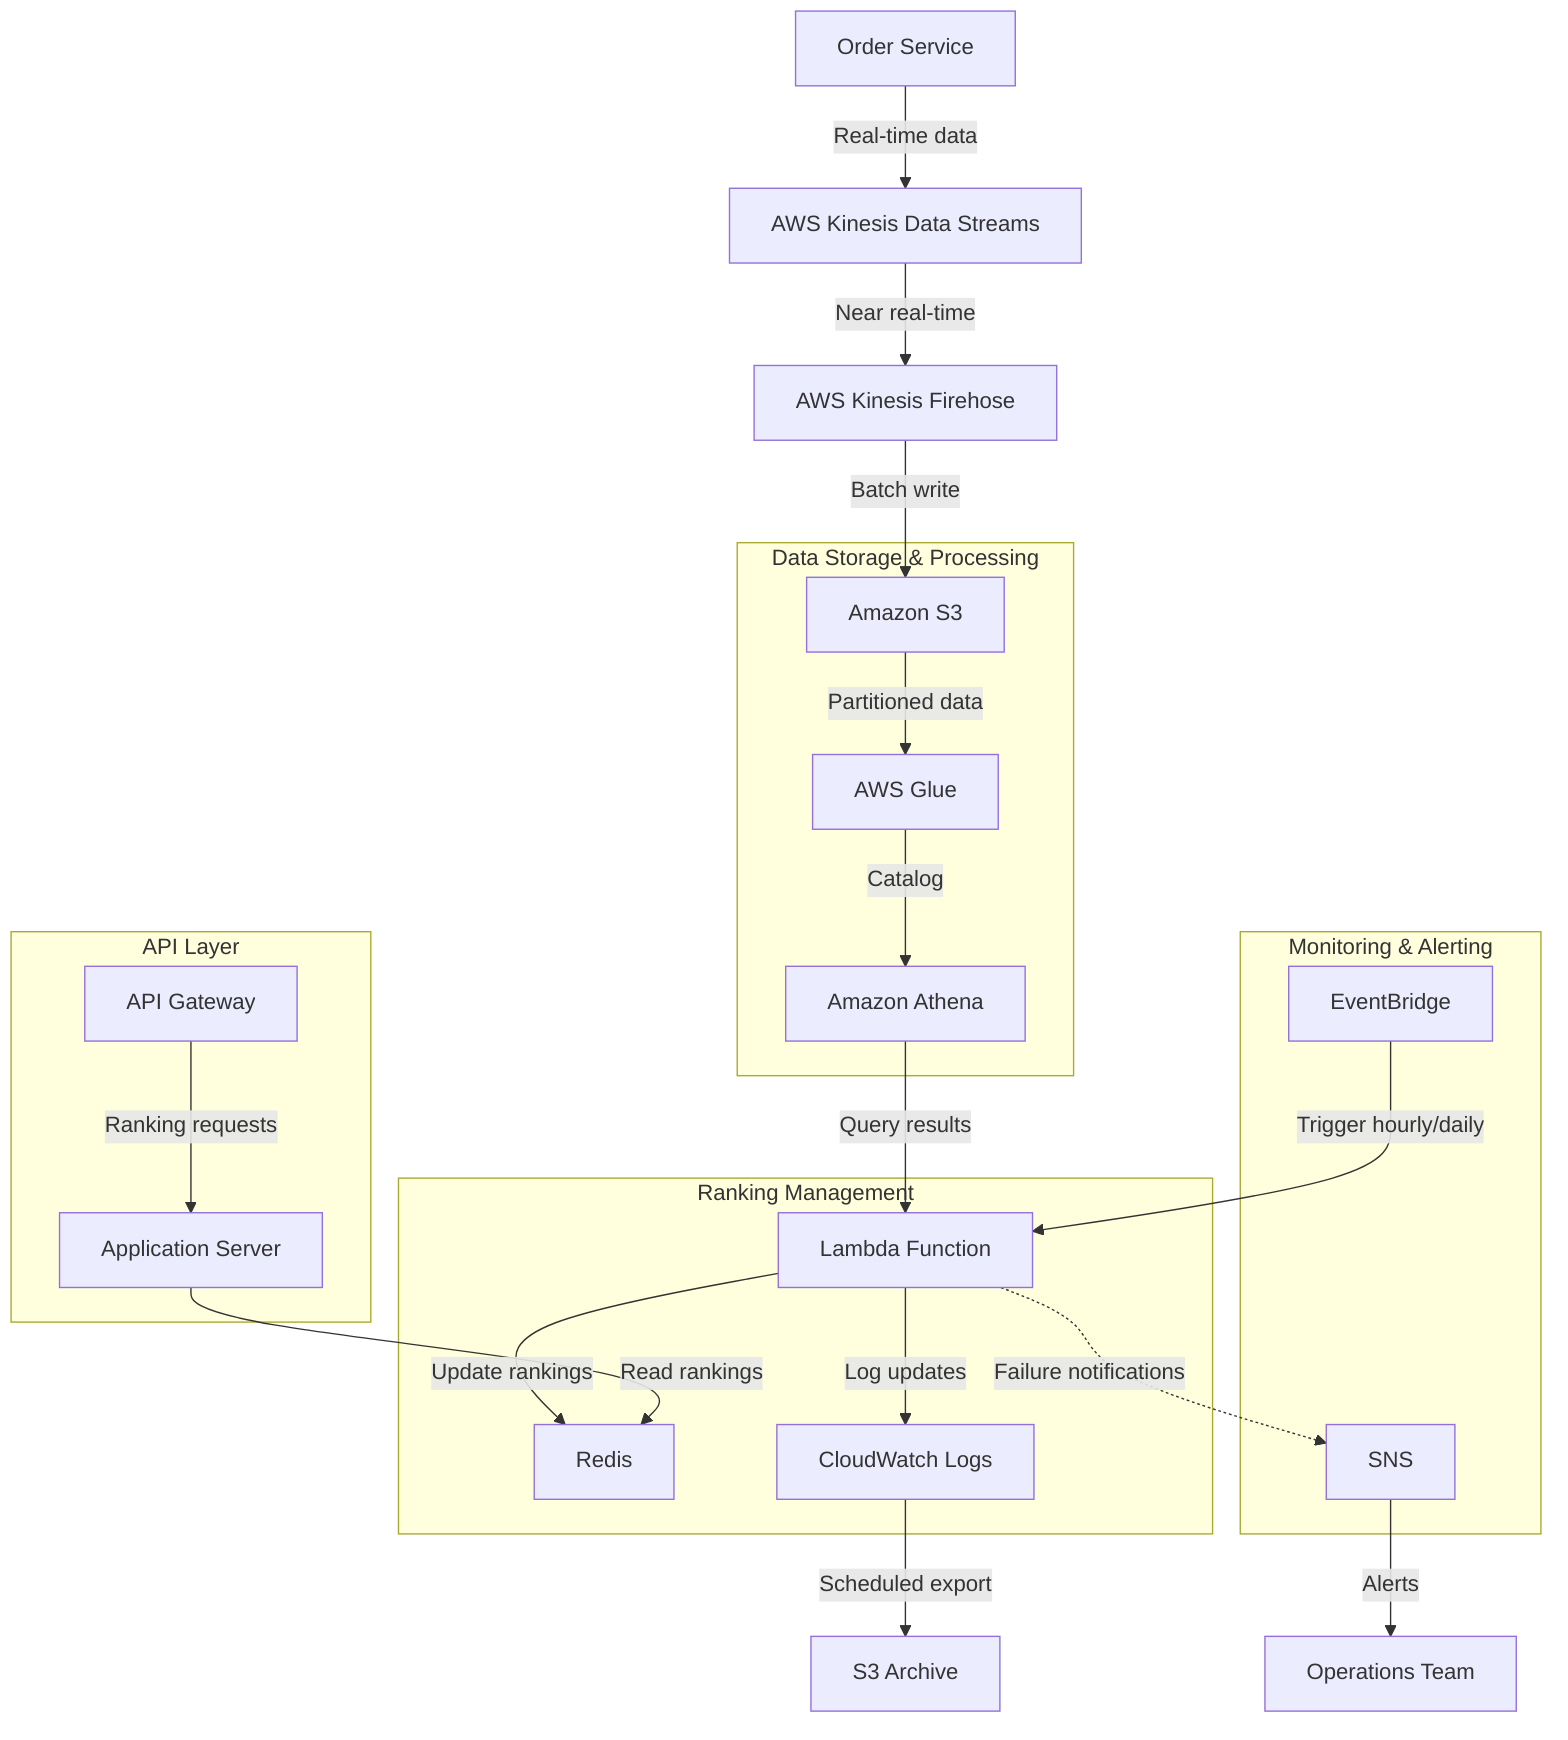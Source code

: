 graph TD
    A[Order Service] -->|Real-time data| B[AWS Kinesis Data Streams]
    B -->|Near real-time| C[AWS Kinesis Firehose]
    C -->|Batch write| D[Amazon S3]
    D -->|Partitioned data| E[AWS Glue]
    E -->|Catalog| F[Amazon Athena]
    F -->|Query results| G[Lambda Function]
    G -->|Update rankings| H[Redis]
    G -->|Log updates| I[CloudWatch Logs]
    I -->|Scheduled export| J[S3 Archive]
    K[API Gateway] -->|Ranking requests| L[Application Server]
    L -->|Read rankings| H
    M[EventBridge] -->|Trigger hourly/daily| G
    N[SNS] -->|Alerts| O[Operations Team]
    G -.->|Failure notifications| N
    subgraph "Data Storage & Processing"
        D
        E
        F
    end
    subgraph "Ranking Management"
        G
        H
        I
    end
    subgraph "API Layer"
        K
        L
    end
    subgraph "Monitoring & Alerting"
        M
        N
    end